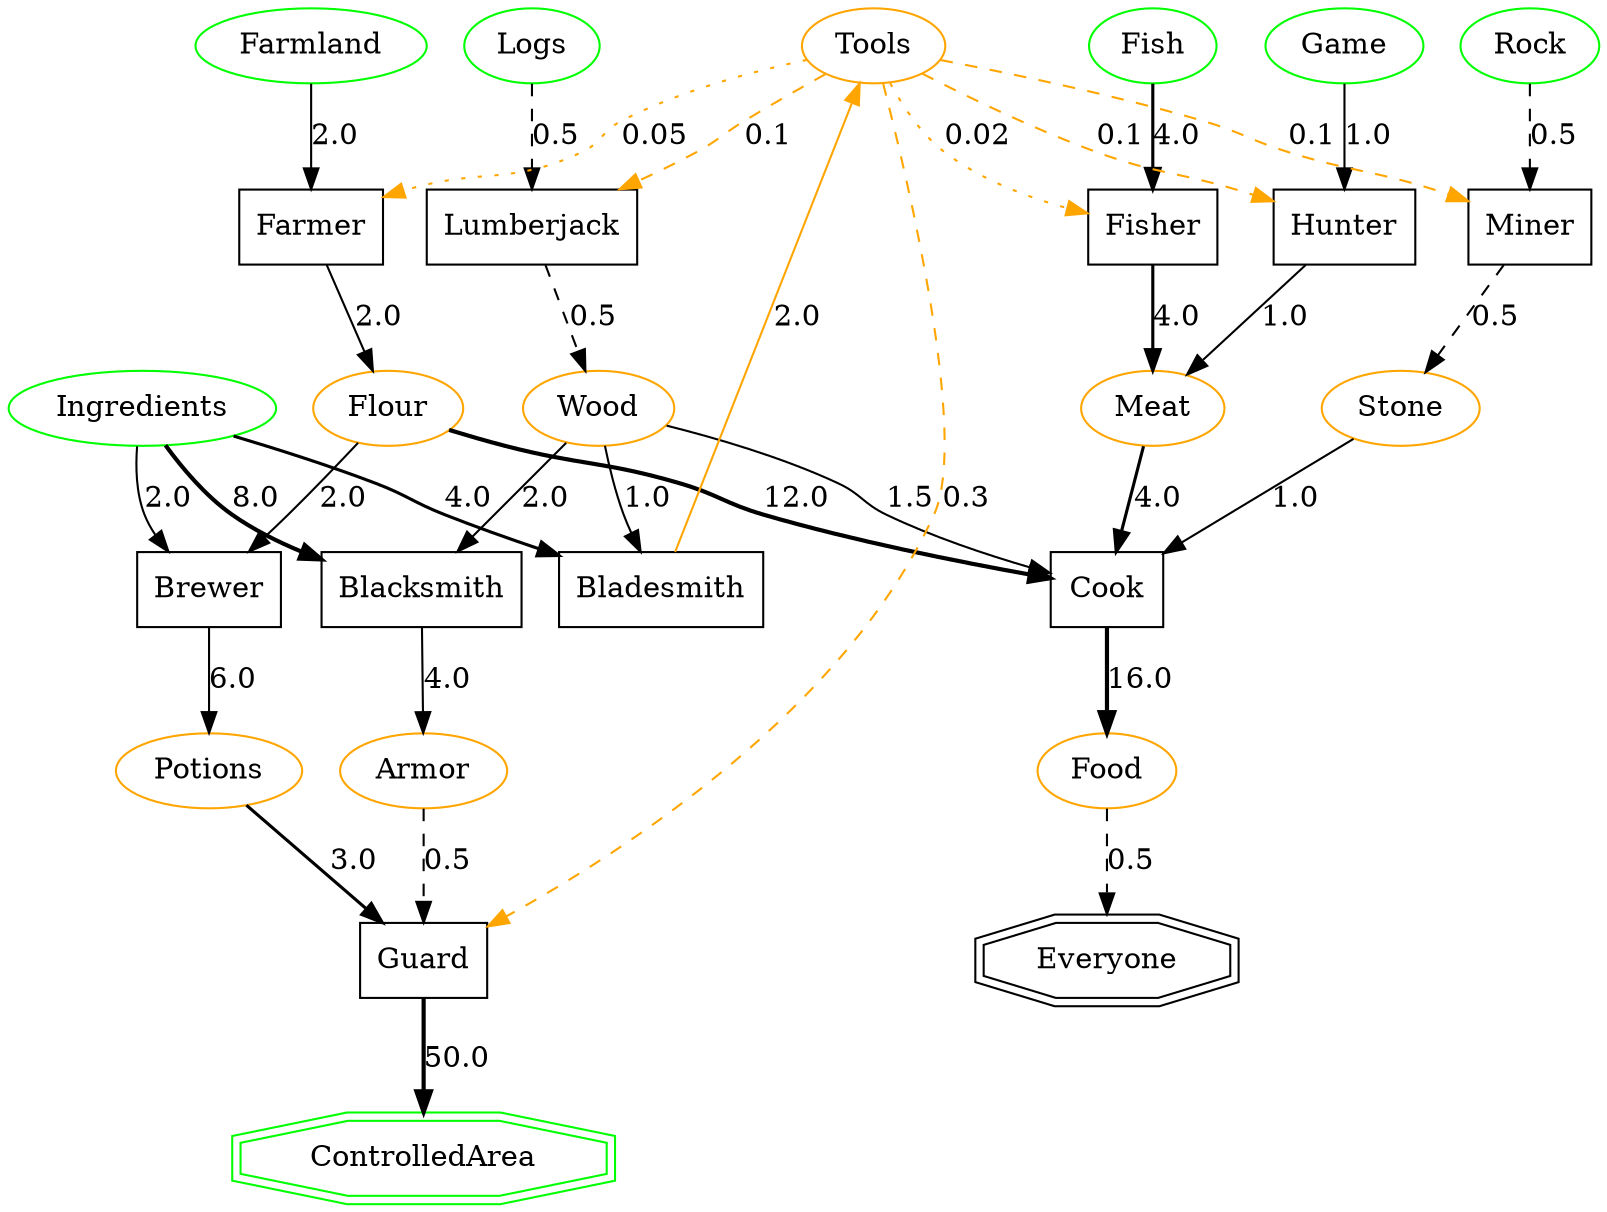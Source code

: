 digraph economy {
Farmland [color="green"];
Flour [color="orange"];
Meat [color="orange"];
Fish [color="green"];
Game [color="green"];
Food [color="orange"];
Logs [color="green"];
Wood [color="orange"];
Rock [color="green"];
Stone [color="orange"];
Tools [color="orange"];
Armor [color="orange"];
Ingredients [color="green"];
Potions [color="orange"];
ControlledArea [color="green", shape=doubleoctagon];

// Professions
Everyone [shape=doubleoctagon];
Farmer [shape=box];
Lumberjack [shape=box];
Miner [shape=box];
Fisher [shape=box];
Hunter [shape=box];
Cook [shape=box];
Brewer [shape=box];
Blacksmith [shape=box];
Bladesmith [shape=box];
Guard [shape=box];

// Orders
Food -> Everyone [label= "0.5", style=dashed, weight=4];
Flour -> Cook [label="12.0", penwidth=2.0];
Meat -> Cook [label="4.0", penwidth=1.5];
Wood -> Cook [label="1.5"];
Stone -> Cook [label="1.0"];
Logs -> Lumberjack [label="0.5", style=dashed, weight=4];
Tools -> Lumberjack [label="0.1", color="orange", style=dashed];
Rock -> Miner [label="0.5", style=dashed, weight=4];
Tools -> Miner [label="0.1", color="orange", style=dashed];
Fish -> Fisher [label="4.0", penwidth=1.5, weight=4];
Tools -> Fisher [label="0.02", color="orange", style=dotted];
Game -> Hunter [label="1.0", weight=4];
Tools -> Hunter [label="0.1", color="orange", style=dashed];
Farmland -> Farmer [label="2.0", weight=4];
Tools -> Farmer [label="0.05", color="orange", style=dotted];
Ingredients -> Brewer [label="2.0", penwidth=1.0];
Flour -> Brewer [label="2.0", penwidth=1.0];
Ingredients -> Blacksmith [label="8.0", penwidth=2.0];
Wood -> Blacksmith [label="2.0", penwidth=1.0];
Ingredients -> Bladesmith [label="4.0", penwidth=1.5];
Wood -> Bladesmith [label="1.0", penwidth=1.0];
Armor -> Guard [label="0.5", style=dashed];
Tools -> Guard [label="0.3", color="orange", style=dashed];
Potions -> Guard [label="3.0", penwidth=1.5];

// Products
Farmer -> Flour [label="2.0"];
Lumberjack -> Wood [label="0.5", style=dashed];
Miner -> Stone [label="0.5", style=dashed];
Fisher -> Meat [label="4.0", penwidth=1.5];
Hunter -> Meat [label="1.0"];
Cook -> Food [label="16.0", penwidth=2.0];
Blacksmith -> Armor [label="4.0"];
Bladesmith -> Tools [label="2.0", color="orange"];
Brewer -> Potions [label="6.0"];
Guard -> ControlledArea [label="50.0", penwidth=2.0];
}
